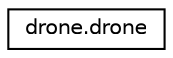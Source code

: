 digraph "Graphical Class Hierarchy"
{
 // LATEX_PDF_SIZE
  edge [fontname="Helvetica",fontsize="10",labelfontname="Helvetica",labelfontsize="10"];
  node [fontname="Helvetica",fontsize="10",shape=record];
  rankdir="LR";
  Node0 [label="drone.drone",height=0.2,width=0.4,color="black", fillcolor="white", style="filled",URL="$classdrone_1_1drone.html",tooltip=" "];
}
